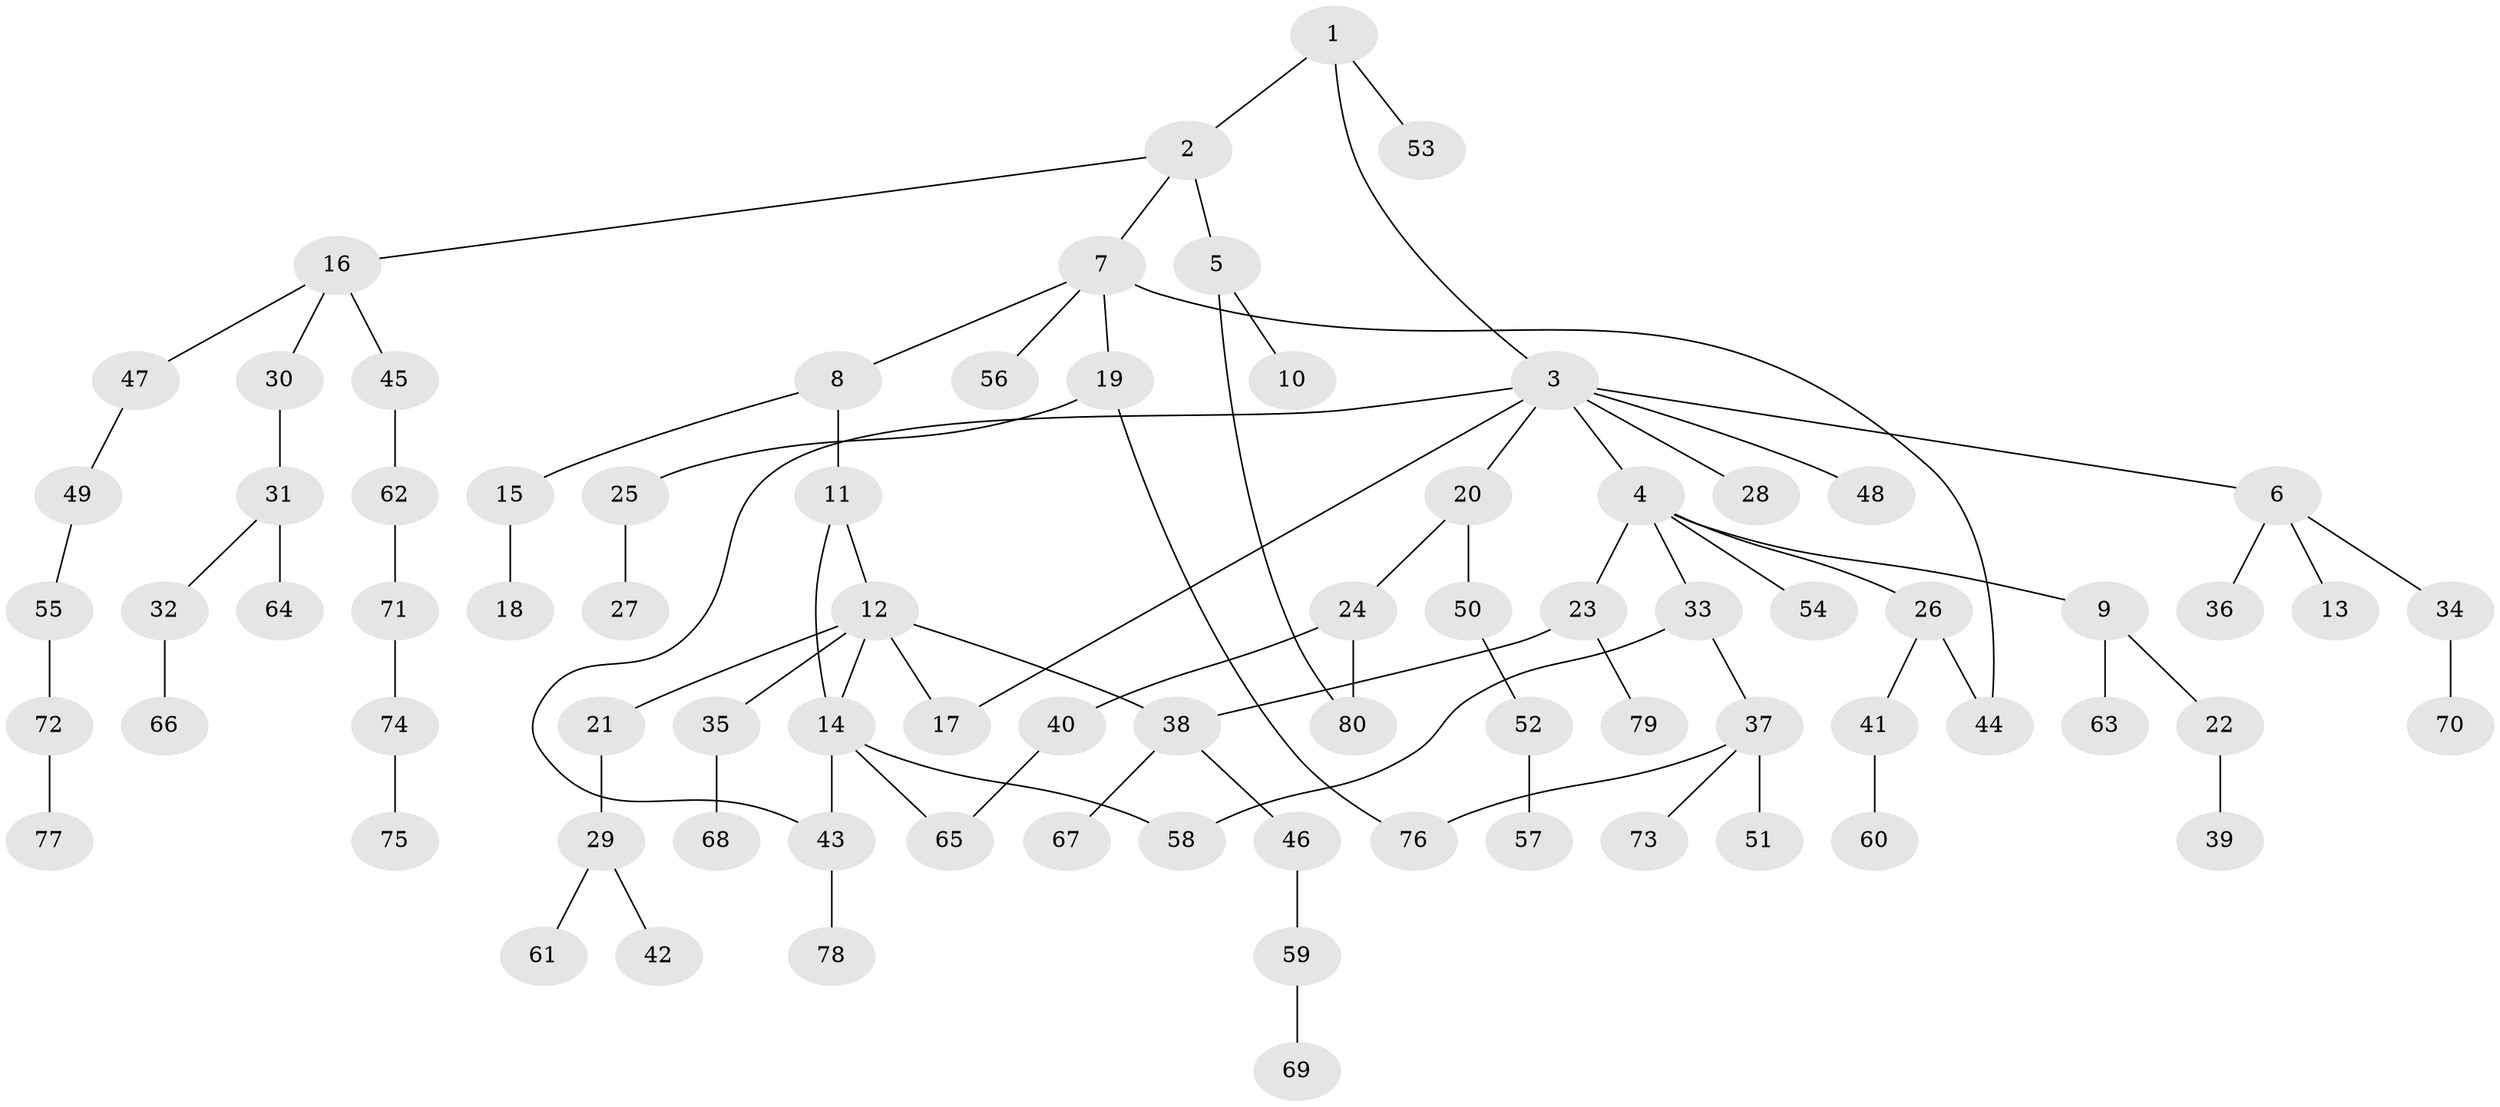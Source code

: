 // coarse degree distribution, {12: 0.025, 9: 0.025, 2: 0.275, 4: 0.075, 8: 0.025, 1: 0.5, 3: 0.075}
// Generated by graph-tools (version 1.1) at 2025/17/03/04/25 18:17:14]
// undirected, 80 vertices, 88 edges
graph export_dot {
graph [start="1"]
  node [color=gray90,style=filled];
  1;
  2;
  3;
  4;
  5;
  6;
  7;
  8;
  9;
  10;
  11;
  12;
  13;
  14;
  15;
  16;
  17;
  18;
  19;
  20;
  21;
  22;
  23;
  24;
  25;
  26;
  27;
  28;
  29;
  30;
  31;
  32;
  33;
  34;
  35;
  36;
  37;
  38;
  39;
  40;
  41;
  42;
  43;
  44;
  45;
  46;
  47;
  48;
  49;
  50;
  51;
  52;
  53;
  54;
  55;
  56;
  57;
  58;
  59;
  60;
  61;
  62;
  63;
  64;
  65;
  66;
  67;
  68;
  69;
  70;
  71;
  72;
  73;
  74;
  75;
  76;
  77;
  78;
  79;
  80;
  1 -- 2;
  1 -- 3;
  1 -- 53;
  2 -- 5;
  2 -- 7;
  2 -- 16;
  3 -- 4;
  3 -- 6;
  3 -- 17;
  3 -- 20;
  3 -- 28;
  3 -- 43;
  3 -- 48;
  4 -- 9;
  4 -- 23;
  4 -- 26;
  4 -- 33;
  4 -- 54;
  5 -- 10;
  5 -- 80;
  6 -- 13;
  6 -- 34;
  6 -- 36;
  7 -- 8;
  7 -- 19;
  7 -- 56;
  7 -- 44;
  8 -- 11;
  8 -- 15;
  9 -- 22;
  9 -- 63;
  11 -- 12;
  11 -- 14;
  12 -- 14;
  12 -- 21;
  12 -- 35;
  12 -- 38;
  12 -- 17;
  14 -- 58;
  14 -- 43;
  14 -- 65;
  15 -- 18;
  16 -- 30;
  16 -- 45;
  16 -- 47;
  19 -- 25;
  19 -- 76;
  20 -- 24;
  20 -- 50;
  21 -- 29;
  22 -- 39;
  23 -- 38;
  23 -- 79;
  24 -- 40;
  24 -- 80;
  25 -- 27;
  26 -- 41;
  26 -- 44;
  29 -- 42;
  29 -- 61;
  30 -- 31;
  31 -- 32;
  31 -- 64;
  32 -- 66;
  33 -- 37;
  33 -- 58;
  34 -- 70;
  35 -- 68;
  37 -- 51;
  37 -- 73;
  37 -- 76;
  38 -- 46;
  38 -- 67;
  40 -- 65;
  41 -- 60;
  43 -- 78;
  45 -- 62;
  46 -- 59;
  47 -- 49;
  49 -- 55;
  50 -- 52;
  52 -- 57;
  55 -- 72;
  59 -- 69;
  62 -- 71;
  71 -- 74;
  72 -- 77;
  74 -- 75;
}
